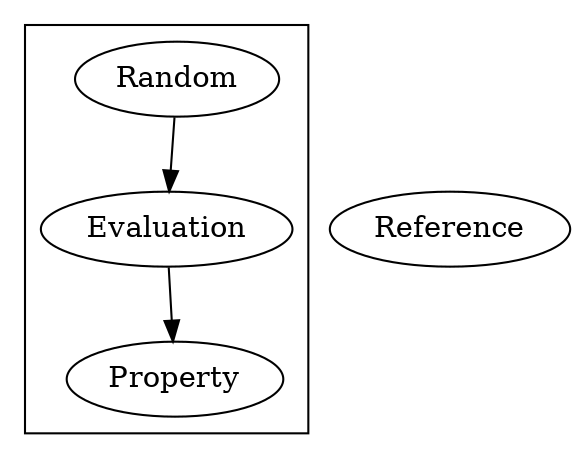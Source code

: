 digraph {
    subgraph cluster_0 {
        Input[label="Random"]
        Evaluation
        Analysis[label="Property"]
    }

    Reference

    Input -> Evaluation
    Evaluation -> Analysis
    Input -> Reference[style=invis]
    Reference -> Analysis[style=invis]
}
